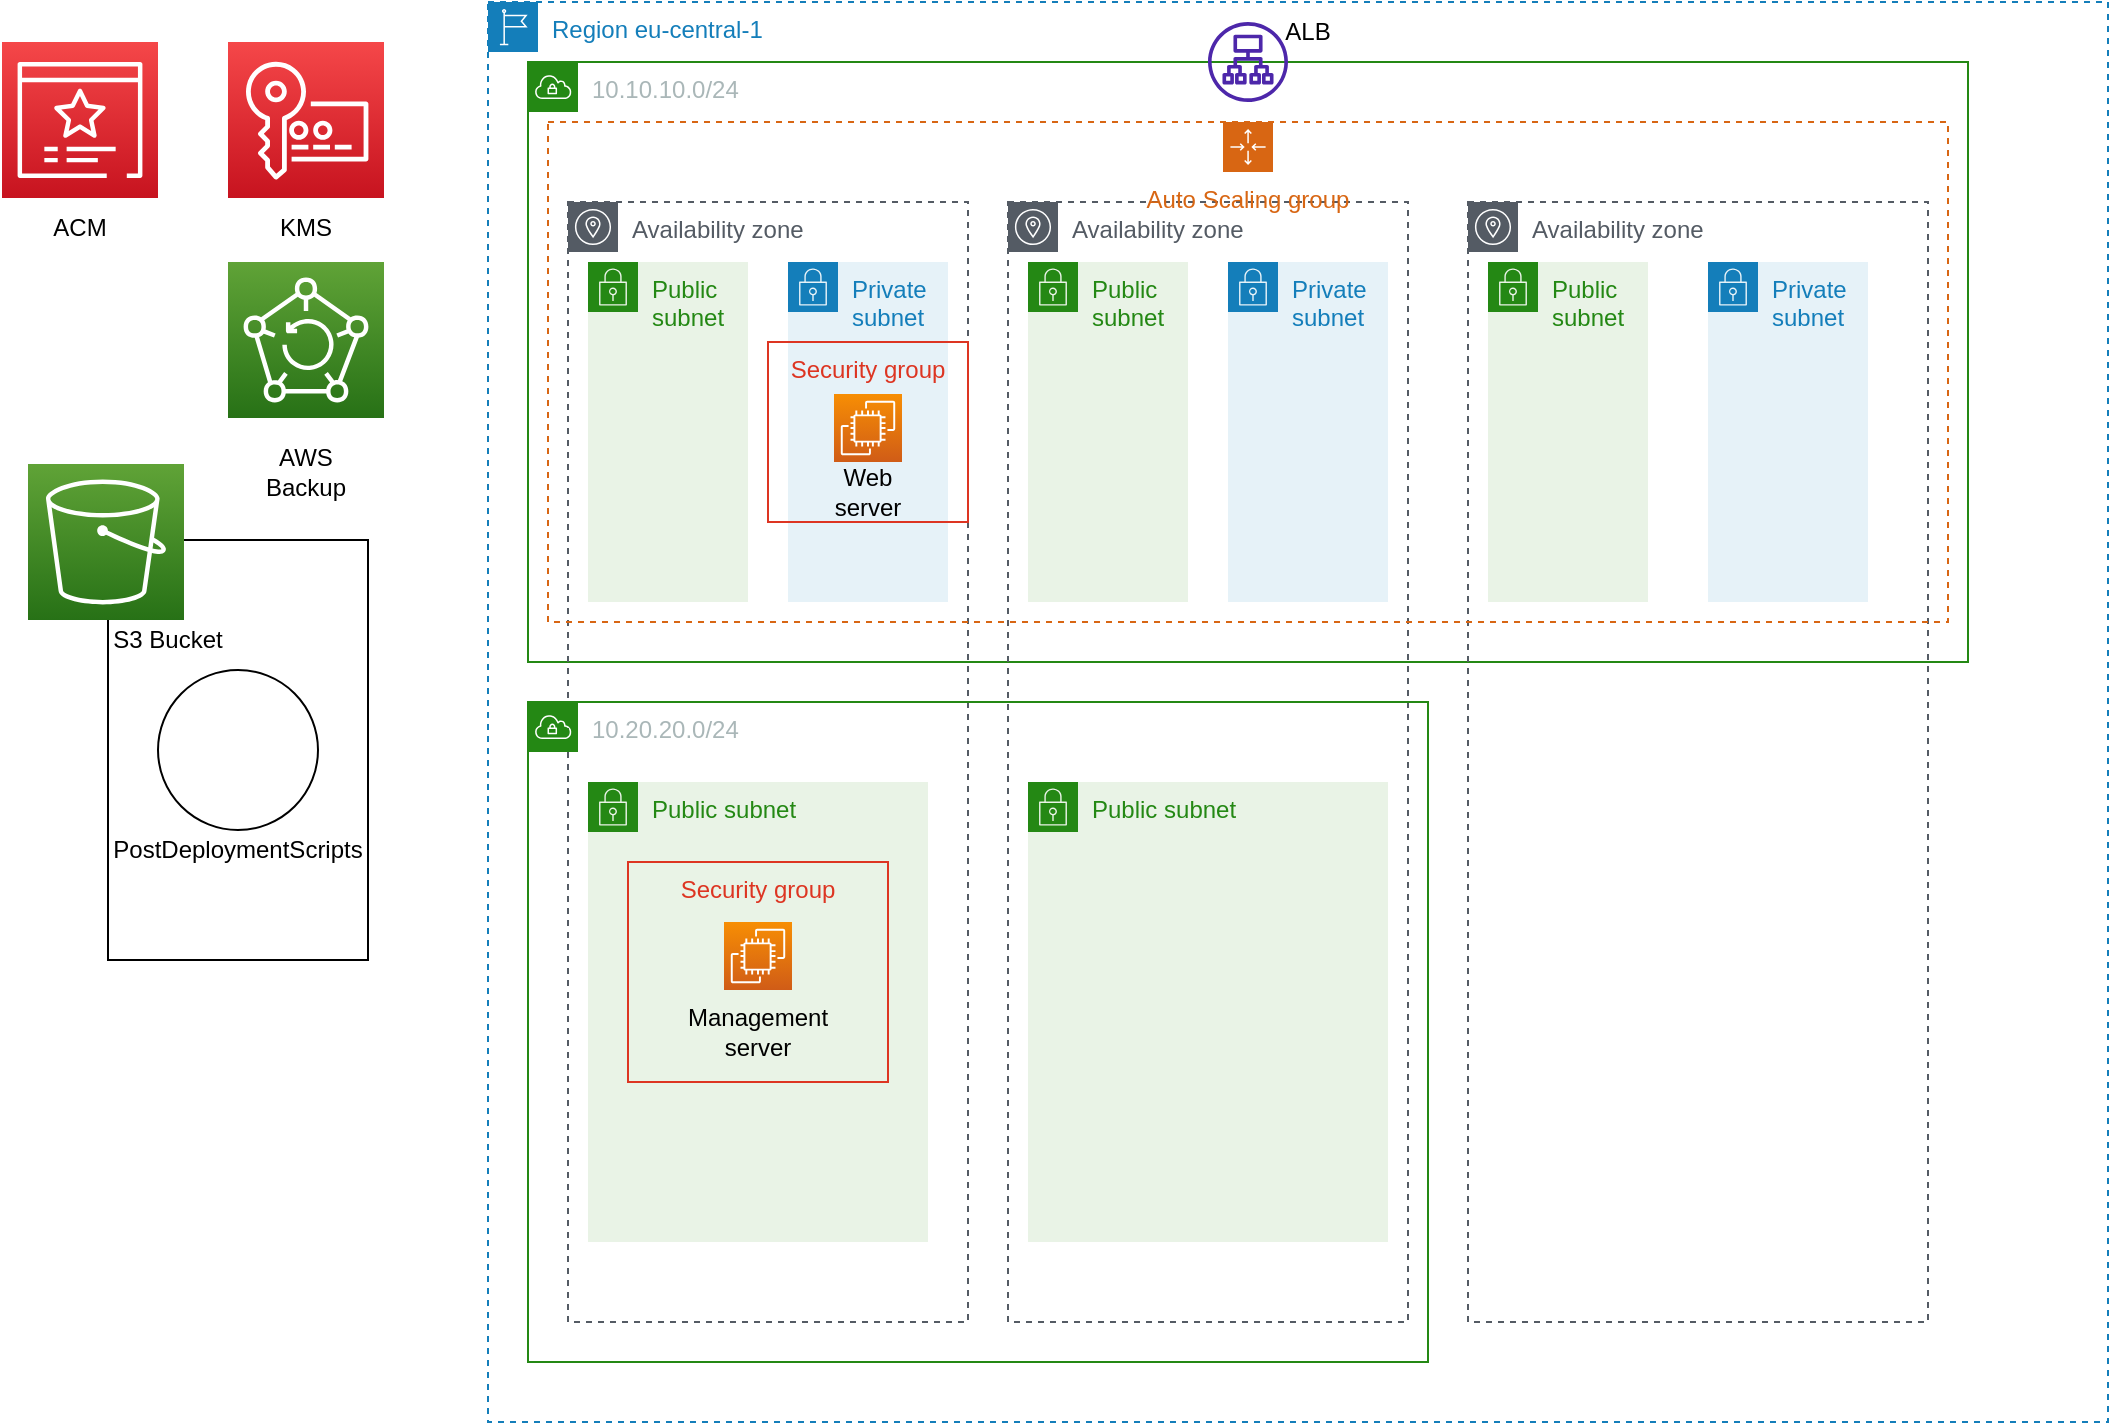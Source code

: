 <mxfile version="20.2.7" type="github">
  <diagram id="jmo6KXDqNcGPyCpAi4rU" name="Pagina-1">
    <mxGraphModel dx="2331" dy="672" grid="1" gridSize="10" guides="1" tooltips="1" connect="1" arrows="1" fold="1" page="1" pageScale="1" pageWidth="827" pageHeight="1169" math="0" shadow="0">
      <root>
        <mxCell id="0" />
        <mxCell id="1" parent="0" />
        <mxCell id="NQnf51q2smPranWh6uQB-6" value="" style="rounded=0;whiteSpace=wrap;html=1;rotation=90;" parent="1" vertex="1">
          <mxGeometry x="-370" y="319" width="210" height="130" as="geometry" />
        </mxCell>
        <mxCell id="NQnf51q2smPranWh6uQB-1" value="Region eu-central-1&lt;br&gt;" style="points=[[0,0],[0.25,0],[0.5,0],[0.75,0],[1,0],[1,0.25],[1,0.5],[1,0.75],[1,1],[0.75,1],[0.5,1],[0.25,1],[0,1],[0,0.75],[0,0.5],[0,0.25]];outlineConnect=0;gradientColor=none;html=1;whiteSpace=wrap;fontSize=12;fontStyle=0;container=1;pointerEvents=0;collapsible=0;recursiveResize=0;shape=mxgraph.aws4.group;grIcon=mxgraph.aws4.group_region;strokeColor=#147EBA;fillColor=none;verticalAlign=top;align=left;spacingLeft=30;fontColor=#147EBA;dashed=1;" parent="1" vertex="1">
          <mxGeometry x="-140" y="10" width="810" height="710" as="geometry" />
        </mxCell>
        <mxCell id="NQnf51q2smPranWh6uQB-13" value="10.10.10.0/24" style="points=[[0,0],[0.25,0],[0.5,0],[0.75,0],[1,0],[1,0.25],[1,0.5],[1,0.75],[1,1],[0.75,1],[0.5,1],[0.25,1],[0,1],[0,0.75],[0,0.5],[0,0.25]];outlineConnect=0;gradientColor=none;html=1;whiteSpace=wrap;fontSize=12;fontStyle=0;container=1;pointerEvents=0;collapsible=0;recursiveResize=0;shape=mxgraph.aws4.group;grIcon=mxgraph.aws4.group_vpc;strokeColor=#248814;fillColor=none;verticalAlign=top;align=left;spacingLeft=30;fontColor=#AAB7B8;dashed=0;" parent="NQnf51q2smPranWh6uQB-1" vertex="1">
          <mxGeometry x="20" y="30" width="720" height="300" as="geometry" />
        </mxCell>
        <mxCell id="NQnf51q2smPranWh6uQB-9" value="Availability zone" style="sketch=0;outlineConnect=0;gradientColor=none;html=1;whiteSpace=wrap;fontSize=12;fontStyle=0;shape=mxgraph.aws4.group;grIcon=mxgraph.aws4.group_availability_zone;strokeColor=#545B64;fillColor=none;verticalAlign=top;align=left;spacingLeft=30;fontColor=#545B64;dashed=1;" parent="NQnf51q2smPranWh6uQB-13" vertex="1">
          <mxGeometry x="20" y="70" width="200" height="560" as="geometry" />
        </mxCell>
        <mxCell id="NQnf51q2smPranWh6uQB-10" value="Availability zone" style="sketch=0;outlineConnect=0;gradientColor=none;html=1;whiteSpace=wrap;fontSize=12;fontStyle=0;shape=mxgraph.aws4.group;grIcon=mxgraph.aws4.group_availability_zone;strokeColor=#545B64;fillColor=none;verticalAlign=top;align=left;spacingLeft=30;fontColor=#545B64;dashed=1;" parent="NQnf51q2smPranWh6uQB-13" vertex="1">
          <mxGeometry x="240" y="70" width="200" height="560" as="geometry" />
        </mxCell>
        <mxCell id="NQnf51q2smPranWh6uQB-12" value="Availability zone" style="sketch=0;outlineConnect=0;gradientColor=none;html=1;whiteSpace=wrap;fontSize=12;fontStyle=0;shape=mxgraph.aws4.group;grIcon=mxgraph.aws4.group_availability_zone;strokeColor=#545B64;fillColor=none;verticalAlign=top;align=left;spacingLeft=30;fontColor=#545B64;dashed=1;" parent="NQnf51q2smPranWh6uQB-13" vertex="1">
          <mxGeometry x="470" y="70" width="230" height="560" as="geometry" />
        </mxCell>
        <mxCell id="NQnf51q2smPranWh6uQB-20" value="Auto Scaling group" style="points=[[0,0],[0.25,0],[0.5,0],[0.75,0],[1,0],[1,0.25],[1,0.5],[1,0.75],[1,1],[0.75,1],[0.5,1],[0.25,1],[0,1],[0,0.75],[0,0.5],[0,0.25]];outlineConnect=0;gradientColor=none;html=1;whiteSpace=wrap;fontSize=12;fontStyle=0;container=1;pointerEvents=0;collapsible=0;recursiveResize=0;shape=mxgraph.aws4.groupCenter;grIcon=mxgraph.aws4.group_auto_scaling_group;grStroke=1;strokeColor=#D86613;fillColor=none;verticalAlign=top;align=center;fontColor=#D86613;dashed=1;spacingTop=25;" parent="NQnf51q2smPranWh6uQB-13" vertex="1">
          <mxGeometry x="10" y="30" width="700" height="250" as="geometry" />
        </mxCell>
        <mxCell id="NQnf51q2smPranWh6uQB-25" value="Private subnet" style="points=[[0,0],[0.25,0],[0.5,0],[0.75,0],[1,0],[1,0.25],[1,0.5],[1,0.75],[1,1],[0.75,1],[0.5,1],[0.25,1],[0,1],[0,0.75],[0,0.5],[0,0.25]];outlineConnect=0;gradientColor=none;html=1;whiteSpace=wrap;fontSize=12;fontStyle=0;container=1;pointerEvents=0;collapsible=0;recursiveResize=0;shape=mxgraph.aws4.group;grIcon=mxgraph.aws4.group_security_group;grStroke=0;strokeColor=#147EBA;fillColor=#E6F2F8;verticalAlign=top;align=left;spacingLeft=30;fontColor=#147EBA;dashed=0;" parent="NQnf51q2smPranWh6uQB-20" vertex="1">
          <mxGeometry x="120" y="70" width="80" height="170" as="geometry" />
        </mxCell>
        <mxCell id="NQnf51q2smPranWh6uQB-26" value="Public subnet" style="points=[[0,0],[0.25,0],[0.5,0],[0.75,0],[1,0],[1,0.25],[1,0.5],[1,0.75],[1,1],[0.75,1],[0.5,1],[0.25,1],[0,1],[0,0.75],[0,0.5],[0,0.25]];outlineConnect=0;gradientColor=none;html=1;whiteSpace=wrap;fontSize=12;fontStyle=0;container=1;pointerEvents=0;collapsible=0;recursiveResize=0;shape=mxgraph.aws4.group;grIcon=mxgraph.aws4.group_security_group;grStroke=0;strokeColor=#248814;fillColor=#E9F3E6;verticalAlign=top;align=left;spacingLeft=30;fontColor=#248814;dashed=0;" parent="NQnf51q2smPranWh6uQB-20" vertex="1">
          <mxGeometry x="20" y="70" width="80" height="170" as="geometry" />
        </mxCell>
        <mxCell id="NQnf51q2smPranWh6uQB-27" value="Public subnet" style="points=[[0,0],[0.25,0],[0.5,0],[0.75,0],[1,0],[1,0.25],[1,0.5],[1,0.75],[1,1],[0.75,1],[0.5,1],[0.25,1],[0,1],[0,0.75],[0,0.5],[0,0.25]];outlineConnect=0;gradientColor=none;html=1;whiteSpace=wrap;fontSize=12;fontStyle=0;container=1;pointerEvents=0;collapsible=0;recursiveResize=0;shape=mxgraph.aws4.group;grIcon=mxgraph.aws4.group_security_group;grStroke=0;strokeColor=#248814;fillColor=#E9F3E6;verticalAlign=top;align=left;spacingLeft=30;fontColor=#248814;dashed=0;" parent="NQnf51q2smPranWh6uQB-20" vertex="1">
          <mxGeometry x="240" y="70" width="80" height="170" as="geometry" />
        </mxCell>
        <mxCell id="NQnf51q2smPranWh6uQB-28" value="Private subnet" style="points=[[0,0],[0.25,0],[0.5,0],[0.75,0],[1,0],[1,0.25],[1,0.5],[1,0.75],[1,1],[0.75,1],[0.5,1],[0.25,1],[0,1],[0,0.75],[0,0.5],[0,0.25]];outlineConnect=0;gradientColor=none;html=1;whiteSpace=wrap;fontSize=12;fontStyle=0;container=1;pointerEvents=0;collapsible=0;recursiveResize=0;shape=mxgraph.aws4.group;grIcon=mxgraph.aws4.group_security_group;grStroke=0;strokeColor=#147EBA;fillColor=#E6F2F8;verticalAlign=top;align=left;spacingLeft=30;fontColor=#147EBA;dashed=0;" parent="NQnf51q2smPranWh6uQB-20" vertex="1">
          <mxGeometry x="340" y="70" width="80" height="170" as="geometry" />
        </mxCell>
        <mxCell id="NQnf51q2smPranWh6uQB-29" value="Public subnet" style="points=[[0,0],[0.25,0],[0.5,0],[0.75,0],[1,0],[1,0.25],[1,0.5],[1,0.75],[1,1],[0.75,1],[0.5,1],[0.25,1],[0,1],[0,0.75],[0,0.5],[0,0.25]];outlineConnect=0;gradientColor=none;html=1;whiteSpace=wrap;fontSize=12;fontStyle=0;container=1;pointerEvents=0;collapsible=0;recursiveResize=0;shape=mxgraph.aws4.group;grIcon=mxgraph.aws4.group_security_group;grStroke=0;strokeColor=#248814;fillColor=#E9F3E6;verticalAlign=top;align=left;spacingLeft=30;fontColor=#248814;dashed=0;" parent="NQnf51q2smPranWh6uQB-20" vertex="1">
          <mxGeometry x="470" y="70" width="80" height="170" as="geometry" />
        </mxCell>
        <mxCell id="NQnf51q2smPranWh6uQB-30" value="Private subnet" style="points=[[0,0],[0.25,0],[0.5,0],[0.75,0],[1,0],[1,0.25],[1,0.5],[1,0.75],[1,1],[0.75,1],[0.5,1],[0.25,1],[0,1],[0,0.75],[0,0.5],[0,0.25]];outlineConnect=0;gradientColor=none;html=1;whiteSpace=wrap;fontSize=12;fontStyle=0;container=1;pointerEvents=0;collapsible=0;recursiveResize=0;shape=mxgraph.aws4.group;grIcon=mxgraph.aws4.group_security_group;grStroke=0;strokeColor=#147EBA;fillColor=#E6F2F8;verticalAlign=top;align=left;spacingLeft=30;fontColor=#147EBA;dashed=0;" parent="NQnf51q2smPranWh6uQB-20" vertex="1">
          <mxGeometry x="580" y="70" width="80" height="170" as="geometry" />
        </mxCell>
        <mxCell id="NQnf51q2smPranWh6uQB-22" value="Public subnet" style="points=[[0,0],[0.25,0],[0.5,0],[0.75,0],[1,0],[1,0.25],[1,0.5],[1,0.75],[1,1],[0.75,1],[0.5,1],[0.25,1],[0,1],[0,0.75],[0,0.5],[0,0.25]];outlineConnect=0;gradientColor=none;html=1;whiteSpace=wrap;fontSize=12;fontStyle=0;container=1;pointerEvents=0;collapsible=0;recursiveResize=0;shape=mxgraph.aws4.group;grIcon=mxgraph.aws4.group_security_group;grStroke=0;strokeColor=#248814;fillColor=#E9F3E6;verticalAlign=top;align=left;spacingLeft=30;fontColor=#248814;dashed=0;" parent="NQnf51q2smPranWh6uQB-13" vertex="1">
          <mxGeometry x="30" y="360" width="170" height="230" as="geometry" />
        </mxCell>
        <mxCell id="NQnf51q2smPranWh6uQB-23" value="Public subnet" style="points=[[0,0],[0.25,0],[0.5,0],[0.75,0],[1,0],[1,0.25],[1,0.5],[1,0.75],[1,1],[0.75,1],[0.5,1],[0.25,1],[0,1],[0,0.75],[0,0.5],[0,0.25]];outlineConnect=0;gradientColor=none;html=1;whiteSpace=wrap;fontSize=12;fontStyle=0;container=1;pointerEvents=0;collapsible=0;recursiveResize=0;shape=mxgraph.aws4.group;grIcon=mxgraph.aws4.group_security_group;grStroke=0;strokeColor=#248814;fillColor=#E9F3E6;verticalAlign=top;align=left;spacingLeft=30;fontColor=#248814;dashed=0;" parent="NQnf51q2smPranWh6uQB-13" vertex="1">
          <mxGeometry x="250" y="360" width="180" height="230" as="geometry" />
        </mxCell>
        <mxCell id="vRFWC2xvgBeaYHDKgFBO-14" value="Security group" style="fillColor=none;strokeColor=#DD3522;verticalAlign=top;fontStyle=0;fontColor=#DD3522;" vertex="1" parent="NQnf51q2smPranWh6uQB-13">
          <mxGeometry x="50" y="400" width="130" height="110" as="geometry" />
        </mxCell>
        <mxCell id="vRFWC2xvgBeaYHDKgFBO-13" value="Security group" style="fillColor=none;strokeColor=#DD3522;verticalAlign=top;fontStyle=0;fontColor=#DD3522;" vertex="1" parent="NQnf51q2smPranWh6uQB-13">
          <mxGeometry x="120" y="140" width="100" height="90" as="geometry" />
        </mxCell>
        <mxCell id="vRFWC2xvgBeaYHDKgFBO-1" value="" style="sketch=0;points=[[0,0,0],[0.25,0,0],[0.5,0,0],[0.75,0,0],[1,0,0],[0,1,0],[0.25,1,0],[0.5,1,0],[0.75,1,0],[1,1,0],[0,0.25,0],[0,0.5,0],[0,0.75,0],[1,0.25,0],[1,0.5,0],[1,0.75,0]];outlineConnect=0;fontColor=#232F3E;gradientColor=#F78E04;gradientDirection=north;fillColor=#D05C17;strokeColor=#ffffff;dashed=0;verticalLabelPosition=bottom;verticalAlign=top;align=center;html=1;fontSize=12;fontStyle=0;aspect=fixed;shape=mxgraph.aws4.resourceIcon;resIcon=mxgraph.aws4.ec2;" vertex="1" parent="NQnf51q2smPranWh6uQB-13">
          <mxGeometry x="153" y="166" width="34" height="34" as="geometry" />
        </mxCell>
        <mxCell id="vRFWC2xvgBeaYHDKgFBO-6" value="Web server" style="text;html=1;strokeColor=none;fillColor=none;align=center;verticalAlign=middle;whiteSpace=wrap;rounded=0;" vertex="1" parent="NQnf51q2smPranWh6uQB-13">
          <mxGeometry x="140" y="200" width="60" height="30" as="geometry" />
        </mxCell>
        <mxCell id="NQnf51q2smPranWh6uQB-15" value="10.20.20.0/24" style="points=[[0,0],[0.25,0],[0.5,0],[0.75,0],[1,0],[1,0.25],[1,0.5],[1,0.75],[1,1],[0.75,1],[0.5,1],[0.25,1],[0,1],[0,0.75],[0,0.5],[0,0.25]];outlineConnect=0;gradientColor=none;html=1;whiteSpace=wrap;fontSize=12;fontStyle=0;container=1;pointerEvents=0;collapsible=0;recursiveResize=0;shape=mxgraph.aws4.group;grIcon=mxgraph.aws4.group_vpc;strokeColor=#248814;fillColor=none;verticalAlign=top;align=left;spacingLeft=30;fontColor=#AAB7B8;dashed=0;" parent="NQnf51q2smPranWh6uQB-1" vertex="1">
          <mxGeometry x="20" y="350" width="450" height="330" as="geometry" />
        </mxCell>
        <mxCell id="NQnf51q2smPranWh6uQB-24" value="" style="sketch=0;points=[[0,0,0],[0.25,0,0],[0.5,0,0],[0.75,0,0],[1,0,0],[0,1,0],[0.25,1,0],[0.5,1,0],[0.75,1,0],[1,1,0],[0,0.25,0],[0,0.5,0],[0,0.75,0],[1,0.25,0],[1,0.5,0],[1,0.75,0]];outlineConnect=0;fontColor=#232F3E;gradientColor=#F78E04;gradientDirection=north;fillColor=#D05C17;strokeColor=#ffffff;dashed=0;verticalLabelPosition=bottom;verticalAlign=top;align=center;html=1;fontSize=12;fontStyle=0;aspect=fixed;shape=mxgraph.aws4.resourceIcon;resIcon=mxgraph.aws4.ec2;" parent="NQnf51q2smPranWh6uQB-15" vertex="1">
          <mxGeometry x="98" y="110" width="34" height="34" as="geometry" />
        </mxCell>
        <mxCell id="vRFWC2xvgBeaYHDKgFBO-7" value="Management server" style="text;html=1;strokeColor=none;fillColor=none;align=center;verticalAlign=middle;whiteSpace=wrap;rounded=0;" vertex="1" parent="NQnf51q2smPranWh6uQB-15">
          <mxGeometry x="85" y="150" width="60" height="30" as="geometry" />
        </mxCell>
        <mxCell id="NQnf51q2smPranWh6uQB-17" value="" style="sketch=0;outlineConnect=0;fontColor=#232F3E;gradientColor=none;fillColor=#4D27AA;strokeColor=none;dashed=0;verticalLabelPosition=bottom;verticalAlign=top;align=center;html=1;fontSize=12;fontStyle=0;aspect=fixed;pointerEvents=1;shape=mxgraph.aws4.application_load_balancer;" parent="NQnf51q2smPranWh6uQB-1" vertex="1">
          <mxGeometry x="360" y="10" width="40" height="40" as="geometry" />
        </mxCell>
        <mxCell id="vRFWC2xvgBeaYHDKgFBO-9" value="ALB" style="text;html=1;strokeColor=none;fillColor=none;align=center;verticalAlign=middle;whiteSpace=wrap;rounded=0;" vertex="1" parent="NQnf51q2smPranWh6uQB-1">
          <mxGeometry x="380" width="60" height="30" as="geometry" />
        </mxCell>
        <mxCell id="NQnf51q2smPranWh6uQB-3" value="" style="sketch=0;points=[[0,0,0],[0.25,0,0],[0.5,0,0],[0.75,0,0],[1,0,0],[0,1,0],[0.25,1,0],[0.5,1,0],[0.75,1,0],[1,1,0],[0,0.25,0],[0,0.5,0],[0,0.75,0],[1,0.25,0],[1,0.5,0],[1,0.75,0]];outlineConnect=0;fontColor=#232F3E;gradientColor=#60A337;gradientDirection=north;fillColor=#277116;strokeColor=#ffffff;dashed=0;verticalLabelPosition=bottom;verticalAlign=top;align=center;html=1;fontSize=12;fontStyle=0;aspect=fixed;shape=mxgraph.aws4.resourceIcon;resIcon=mxgraph.aws4.backup;" parent="1" vertex="1">
          <mxGeometry x="-270" y="140" width="78" height="78" as="geometry" />
        </mxCell>
        <mxCell id="NQnf51q2smPranWh6uQB-4" value="" style="sketch=0;points=[[0,0,0],[0.25,0,0],[0.5,0,0],[0.75,0,0],[1,0,0],[0,1,0],[0.25,1,0],[0.5,1,0],[0.75,1,0],[1,1,0],[0,0.25,0],[0,0.5,0],[0,0.75,0],[1,0.25,0],[1,0.5,0],[1,0.75,0]];outlineConnect=0;fontColor=#232F3E;gradientColor=#60A337;gradientDirection=north;fillColor=#277116;strokeColor=#ffffff;dashed=0;verticalLabelPosition=bottom;verticalAlign=top;align=center;html=1;fontSize=12;fontStyle=0;aspect=fixed;shape=mxgraph.aws4.resourceIcon;resIcon=mxgraph.aws4.s3;" parent="1" vertex="1">
          <mxGeometry x="-370" y="241" width="78" height="78" as="geometry" />
        </mxCell>
        <mxCell id="NQnf51q2smPranWh6uQB-7" value="" style="ellipse;whiteSpace=wrap;html=1;aspect=fixed;" parent="1" vertex="1">
          <mxGeometry x="-305" y="344" width="80" height="80" as="geometry" />
        </mxCell>
        <mxCell id="NQnf51q2smPranWh6uQB-8" value="" style="sketch=0;points=[[0,0,0],[0.25,0,0],[0.5,0,0],[0.75,0,0],[1,0,0],[0,1,0],[0.25,1,0],[0.5,1,0],[0.75,1,0],[1,1,0],[0,0.25,0],[0,0.5,0],[0,0.75,0],[1,0.25,0],[1,0.5,0],[1,0.75,0]];outlineConnect=0;fontColor=#232F3E;gradientColor=#F54749;gradientDirection=north;fillColor=#C7131F;strokeColor=#ffffff;dashed=0;verticalLabelPosition=bottom;verticalAlign=top;align=center;html=1;fontSize=12;fontStyle=0;aspect=fixed;shape=mxgraph.aws4.resourceIcon;resIcon=mxgraph.aws4.key_management_service;" parent="1" vertex="1">
          <mxGeometry x="-270" y="30" width="78" height="78" as="geometry" />
        </mxCell>
        <mxCell id="vRFWC2xvgBeaYHDKgFBO-2" value="KMS" style="text;html=1;strokeColor=none;fillColor=none;align=center;verticalAlign=middle;whiteSpace=wrap;rounded=0;" vertex="1" parent="1">
          <mxGeometry x="-261" y="108" width="60" height="30" as="geometry" />
        </mxCell>
        <mxCell id="vRFWC2xvgBeaYHDKgFBO-3" value="AWS Backup" style="text;html=1;strokeColor=none;fillColor=none;align=center;verticalAlign=middle;whiteSpace=wrap;rounded=0;" vertex="1" parent="1">
          <mxGeometry x="-261" y="230" width="60" height="30" as="geometry" />
        </mxCell>
        <mxCell id="vRFWC2xvgBeaYHDKgFBO-4" value="S3 Bucket" style="text;html=1;strokeColor=none;fillColor=none;align=center;verticalAlign=middle;whiteSpace=wrap;rounded=0;" vertex="1" parent="1">
          <mxGeometry x="-330" y="314" width="60" height="30" as="geometry" />
        </mxCell>
        <mxCell id="vRFWC2xvgBeaYHDKgFBO-5" value="PostDeploymentScripts" style="text;html=1;strokeColor=none;fillColor=none;align=center;verticalAlign=middle;whiteSpace=wrap;rounded=0;" vertex="1" parent="1">
          <mxGeometry x="-295" y="419" width="60" height="30" as="geometry" />
        </mxCell>
        <mxCell id="vRFWC2xvgBeaYHDKgFBO-18" value="" style="sketch=0;points=[[0,0,0],[0.25,0,0],[0.5,0,0],[0.75,0,0],[1,0,0],[0,1,0],[0.25,1,0],[0.5,1,0],[0.75,1,0],[1,1,0],[0,0.25,0],[0,0.5,0],[0,0.75,0],[1,0.25,0],[1,0.5,0],[1,0.75,0]];outlineConnect=0;fontColor=#232F3E;gradientColor=#F54749;gradientDirection=north;fillColor=#C7131F;strokeColor=#ffffff;dashed=0;verticalLabelPosition=bottom;verticalAlign=top;align=center;html=1;fontSize=12;fontStyle=0;aspect=fixed;shape=mxgraph.aws4.resourceIcon;resIcon=mxgraph.aws4.certificate_manager_3;" vertex="1" parent="1">
          <mxGeometry x="-383" y="30" width="78" height="78" as="geometry" />
        </mxCell>
        <mxCell id="vRFWC2xvgBeaYHDKgFBO-19" value="ACM" style="text;html=1;strokeColor=none;fillColor=none;align=center;verticalAlign=middle;whiteSpace=wrap;rounded=0;" vertex="1" parent="1">
          <mxGeometry x="-374" y="108" width="60" height="30" as="geometry" />
        </mxCell>
      </root>
    </mxGraphModel>
  </diagram>
</mxfile>
